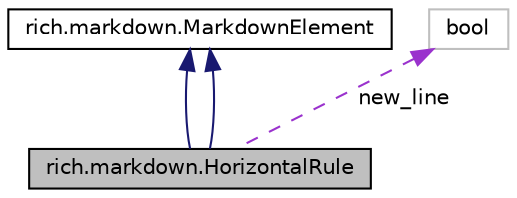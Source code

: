 digraph "rich.markdown.HorizontalRule"
{
 // LATEX_PDF_SIZE
  edge [fontname="Helvetica",fontsize="10",labelfontname="Helvetica",labelfontsize="10"];
  node [fontname="Helvetica",fontsize="10",shape=record];
  Node1 [label="rich.markdown.HorizontalRule",height=0.2,width=0.4,color="black", fillcolor="grey75", style="filled", fontcolor="black",tooltip=" "];
  Node2 -> Node1 [dir="back",color="midnightblue",fontsize="10",style="solid",fontname="Helvetica"];
  Node2 [label="rich.markdown.MarkdownElement",height=0.2,width=0.4,color="black", fillcolor="white", style="filled",URL="$classrich_1_1markdown_1_1MarkdownElement.html",tooltip=" "];
  Node2 -> Node1 [dir="back",color="midnightblue",fontsize="10",style="solid",fontname="Helvetica"];
  Node3 -> Node1 [dir="back",color="darkorchid3",fontsize="10",style="dashed",label=" new_line" ,fontname="Helvetica"];
  Node3 [label="bool",height=0.2,width=0.4,color="grey75", fillcolor="white", style="filled",tooltip=" "];
}
